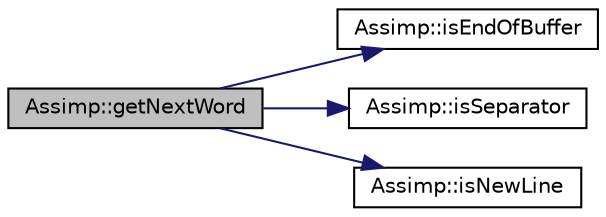 digraph "Assimp::getNextWord"
{
  edge [fontname="Helvetica",fontsize="10",labelfontname="Helvetica",labelfontsize="10"];
  node [fontname="Helvetica",fontsize="10",shape=record];
  rankdir="LR";
  Node1 [label="Assimp::getNextWord",height=0.2,width=0.4,color="black", fillcolor="grey75", style="filled", fontcolor="black"];
  Node1 -> Node2 [color="midnightblue",fontsize="10",style="solid"];
  Node2 [label="Assimp::isEndOfBuffer",height=0.2,width=0.4,color="black", fillcolor="white", style="filled",URL="$namespace_assimp.html#a98cbb5f7f096bb5e6b42e08d4f65456a",tooltip="Returns true, if the last entry of the buffer is reached. "];
  Node1 -> Node3 [color="midnightblue",fontsize="10",style="solid"];
  Node3 [label="Assimp::isSeparator",height=0.2,width=0.4,color="black", fillcolor="white", style="filled",URL="$namespace_assimp.html#ac0fa4924a9d69a0c625c44af70de4793",tooltip="Returns true, if token is a space on any supported platform. "];
  Node1 -> Node4 [color="midnightblue",fontsize="10",style="solid"];
  Node4 [label="Assimp::isNewLine",height=0.2,width=0.4,color="black", fillcolor="white", style="filled",URL="$namespace_assimp.html#a85a3905e1425845270407c4b081fa02f",tooltip="Returns true, fi token id a new line marking token. "];
}
